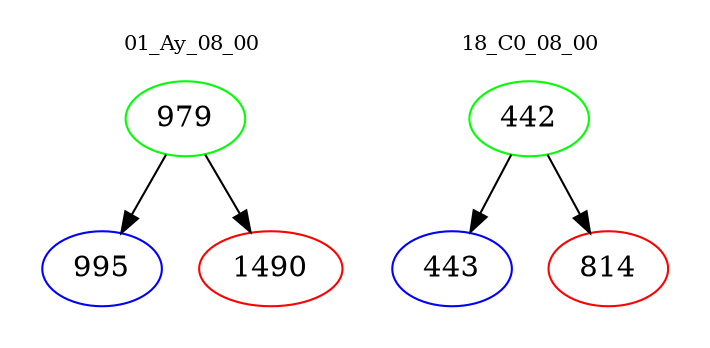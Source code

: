 digraph{
subgraph cluster_0 {
color = white
label = "01_Ay_08_00";
fontsize=10;
T0_979 [label="979", color="green"]
T0_979 -> T0_995 [color="black"]
T0_995 [label="995", color="blue"]
T0_979 -> T0_1490 [color="black"]
T0_1490 [label="1490", color="red"]
}
subgraph cluster_1 {
color = white
label = "18_C0_08_00";
fontsize=10;
T1_442 [label="442", color="green"]
T1_442 -> T1_443 [color="black"]
T1_443 [label="443", color="blue"]
T1_442 -> T1_814 [color="black"]
T1_814 [label="814", color="red"]
}
}
